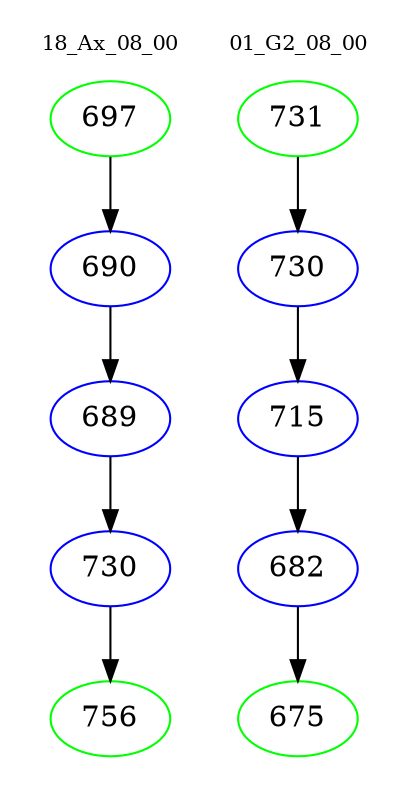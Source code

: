 digraph{
subgraph cluster_0 {
color = white
label = "18_Ax_08_00";
fontsize=10;
T0_697 [label="697", color="green"]
T0_697 -> T0_690 [color="black"]
T0_690 [label="690", color="blue"]
T0_690 -> T0_689 [color="black"]
T0_689 [label="689", color="blue"]
T0_689 -> T0_730 [color="black"]
T0_730 [label="730", color="blue"]
T0_730 -> T0_756 [color="black"]
T0_756 [label="756", color="green"]
}
subgraph cluster_1 {
color = white
label = "01_G2_08_00";
fontsize=10;
T1_731 [label="731", color="green"]
T1_731 -> T1_730 [color="black"]
T1_730 [label="730", color="blue"]
T1_730 -> T1_715 [color="black"]
T1_715 [label="715", color="blue"]
T1_715 -> T1_682 [color="black"]
T1_682 [label="682", color="blue"]
T1_682 -> T1_675 [color="black"]
T1_675 [label="675", color="green"]
}
}
